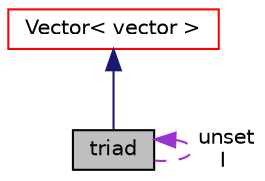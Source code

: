 digraph "triad"
{
  bgcolor="transparent";
  edge [fontname="Helvetica",fontsize="10",labelfontname="Helvetica",labelfontsize="10"];
  node [fontname="Helvetica",fontsize="10",shape=record];
  Node1 [label="triad",height=0.2,width=0.4,color="black", fillcolor="grey75", style="filled", fontcolor="black"];
  Node2 -> Node1 [dir="back",color="midnightblue",fontsize="10",style="solid",fontname="Helvetica"];
  Node2 [label="Vector\< vector \>",height=0.2,width=0.4,color="red",URL="$a02905.html"];
  Node1 -> Node1 [dir="back",color="darkorchid3",fontsize="10",style="dashed",label=" unset\nI" ,fontname="Helvetica"];
}
